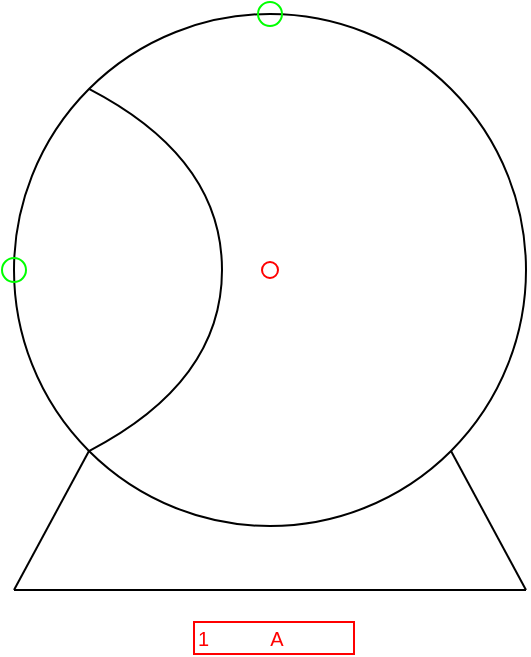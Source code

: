 <mxfile compressed="false" version="20.3.0" type="device">
  <diagram name="PP002A" id="ktzcWRk09WoIoVPCdjO1">
    <mxGraphModel dx="1422" dy="977" grid="1" gridSize="2" guides="1" tooltips="1" connect="1" arrows="1" fold="1" page="1" pageScale="1" pageWidth="1169" pageHeight="827" math="0" shadow="0">
      <root>
        <mxCell id="jJQzU4BoMoTkraNRytwX-0" />
        <mxCell id="jJQzU4BoMoTkraNRytwX-135" value="Label" style="locked=1;" parent="jJQzU4BoMoTkraNRytwX-0" />
        <object label="%LabelLines%&amp;nbsp; &amp;nbsp; &amp;nbsp; &amp;nbsp; &amp;nbsp; &amp;nbsp;%LabelIndex%" placeholders="1" LabelLines="1" LabelIndex="A" id="gV43g0uGDdToaKqBmVna-0">
          <mxCell style="rounded=0;whiteSpace=wrap;html=1;fillColor=none;strokeColor=#FF0000;fontColor=#FF0000;fontSize=10;align=left;noLabel=0;" parent="jJQzU4BoMoTkraNRytwX-135" vertex="1">
            <mxGeometry x="330" y="400" width="80" height="16" as="geometry" />
          </mxCell>
        </object>
        <object label="Symbol" Width="16" Height="18" UoM="mm" id="jJQzU4BoMoTkraNRytwX-138">
          <mxCell style="" parent="jJQzU4BoMoTkraNRytwX-0" />
        </object>
        <mxCell id="yW8LbLtKJexEcO62kJz7-2" value="" style="ellipse;whiteSpace=wrap;html=1;aspect=fixed;fillColor=none;" parent="jJQzU4BoMoTkraNRytwX-138" vertex="1">
          <mxGeometry x="240" y="96" width="256" height="256" as="geometry" />
        </mxCell>
        <mxCell id="SMwHsykcH-rovEfNC54i-0" value="" style="endArrow=none;html=1;rounded=0;" parent="jJQzU4BoMoTkraNRytwX-138" edge="1">
          <mxGeometry width="50" height="50" relative="1" as="geometry">
            <mxPoint x="240" y="384" as="sourcePoint" />
            <mxPoint x="496" y="384" as="targetPoint" />
          </mxGeometry>
        </mxCell>
        <mxCell id="SMwHsykcH-rovEfNC54i-1" value="" style="endArrow=none;html=1;rounded=0;entryX=0;entryY=1;entryDx=0;entryDy=0;" parent="jJQzU4BoMoTkraNRytwX-138" target="yW8LbLtKJexEcO62kJz7-2" edge="1">
          <mxGeometry width="50" height="50" relative="1" as="geometry">
            <mxPoint x="240" y="384" as="sourcePoint" />
            <mxPoint x="608" y="374" as="targetPoint" />
          </mxGeometry>
        </mxCell>
        <mxCell id="SMwHsykcH-rovEfNC54i-2" value="" style="endArrow=none;html=1;rounded=0;entryX=1;entryY=1;entryDx=0;entryDy=0;" parent="jJQzU4BoMoTkraNRytwX-138" target="yW8LbLtKJexEcO62kJz7-2" edge="1">
          <mxGeometry width="50" height="50" relative="1" as="geometry">
            <mxPoint x="496" y="384" as="sourcePoint" />
            <mxPoint x="608" y="374" as="targetPoint" />
          </mxGeometry>
        </mxCell>
        <mxCell id="U3deYE8QMiJGRX9BA56L-10" value="" style="curved=1;endArrow=none;html=1;rounded=1;endFill=0;entryX=0;entryY=0;entryDx=0;entryDy=0;exitX=0;exitY=1;exitDx=0;exitDy=0;" parent="jJQzU4BoMoTkraNRytwX-138" edge="1">
          <mxGeometry width="50" height="50" relative="1" as="geometry">
            <mxPoint x="277.49" y="314.51" as="sourcePoint" />
            <mxPoint x="277.49" y="133.49" as="targetPoint" />
            <Array as="points">
              <mxPoint x="344" y="280" />
              <mxPoint x="344" y="168" />
            </Array>
          </mxGeometry>
        </mxCell>
        <mxCell id="jJQzU4BoMoTkraNRytwX-124" value="Connection" style="" parent="jJQzU4BoMoTkraNRytwX-0" />
        <object label="Connection" PipingConnector="Y" LabelConnector="N" SignalConnector="N" Direction="180" id="jJQzU4BoMoTkraNRytwX-125">
          <mxCell style="vsdxID=1407;fillColor=none;gradientColor=none;shape=stencil(rVFbDsIgEDwNnyQU4glqvcfGblsilmZBS28vZGMsxg9j/JvZmX1kR5g2TLCg0CpE8hdcbR8nYY5CaztPSDZmJEwnTDt4wpH8be6ZL1CcBV39vUxI3KdKh1YbswPTEzuBzlmiVGmKau9zUKM+jlJJQrJBko8QrZ+rrQ5oRJnXyMHBWElhRVx25ebnw/5zVvPFWRm83jxY5zilvf4eSy5xpKZ7AA==);strokeColor=#00FF00;strokeWidth=1;points=[[0.5,0.5,0,0,0]];labelBackgroundColor=none;rounded=0;html=1;whiteSpace=wrap;aspect=fixed;noLabel=1;snapToPoint=1;container=0;fontSize=16;" parent="jJQzU4BoMoTkraNRytwX-124" vertex="1">
            <mxGeometry x="234" y="218" width="12" height="12" as="geometry" />
          </mxCell>
        </object>
        <object label="Connection" PipingConnector="Y" LabelConnector="N" SignalConnector="N" Direction="0" id="WmMu_xjI6wHRPddwixqc-0">
          <mxCell style="vsdxID=1407;fillColor=none;gradientColor=none;shape=stencil(rVFbDsIgEDwNnyQU4glqvcfGblsilmZBS28vZGMsxg9j/JvZmX1kR5g2TLCg0CpE8hdcbR8nYY5CaztPSDZmJEwnTDt4wpH8be6ZL1CcBV39vUxI3KdKh1YbswPTEzuBzlmiVGmKau9zUKM+jlJJQrJBko8QrZ+rrQ5oRJnXyMHBWElhRVx25ebnw/5zVvPFWRm83jxY5zilvf4eSy5xpKZ7AA==);strokeColor=#00FF00;strokeWidth=1;points=[[0.5,0.5,0,0,0]];labelBackgroundColor=none;rounded=0;html=1;whiteSpace=wrap;aspect=fixed;noLabel=1;snapToPoint=1;container=0;fontSize=16;" parent="jJQzU4BoMoTkraNRytwX-124" vertex="1">
            <mxGeometry x="362" y="90" width="12" height="12" as="geometry" />
          </mxCell>
        </object>
        <mxCell id="jJQzU4BoMoTkraNRytwX-136" value="Origo" style="locked=1;" parent="jJQzU4BoMoTkraNRytwX-0" />
        <object label="origo" id="jJQzU4BoMoTkraNRytwX-137">
          <mxCell style="vsdxID=1407;fillColor=none;gradientColor=none;shape=stencil(rVFbDsIgEDwNnyQU4glqvcfGblsilmZBS28vZGMsxg9j/JvZmX1kR5g2TLCg0CpE8hdcbR8nYY5CaztPSDZmJEwnTDt4wpH8be6ZL1CcBV39vUxI3KdKh1YbswPTEzuBzlmiVGmKau9zUKM+jlJJQrJBko8QrZ+rrQ5oRJnXyMHBWElhRVx25ebnw/5zVvPFWRm83jxY5zilvf4eSy5xpKZ7AA==);strokeColor=#ff0000;strokeWidth=1;points=[[0.5,0.5,0,0,0]];labelBackgroundColor=none;rounded=0;html=1;whiteSpace=wrap;aspect=fixed;noLabel=1;snapToPoint=1;" parent="jJQzU4BoMoTkraNRytwX-136" vertex="1">
            <mxGeometry x="364" y="220" width="8" height="8" as="geometry" />
          </mxCell>
        </object>
      </root>
    </mxGraphModel>
  </diagram>
</mxfile>
